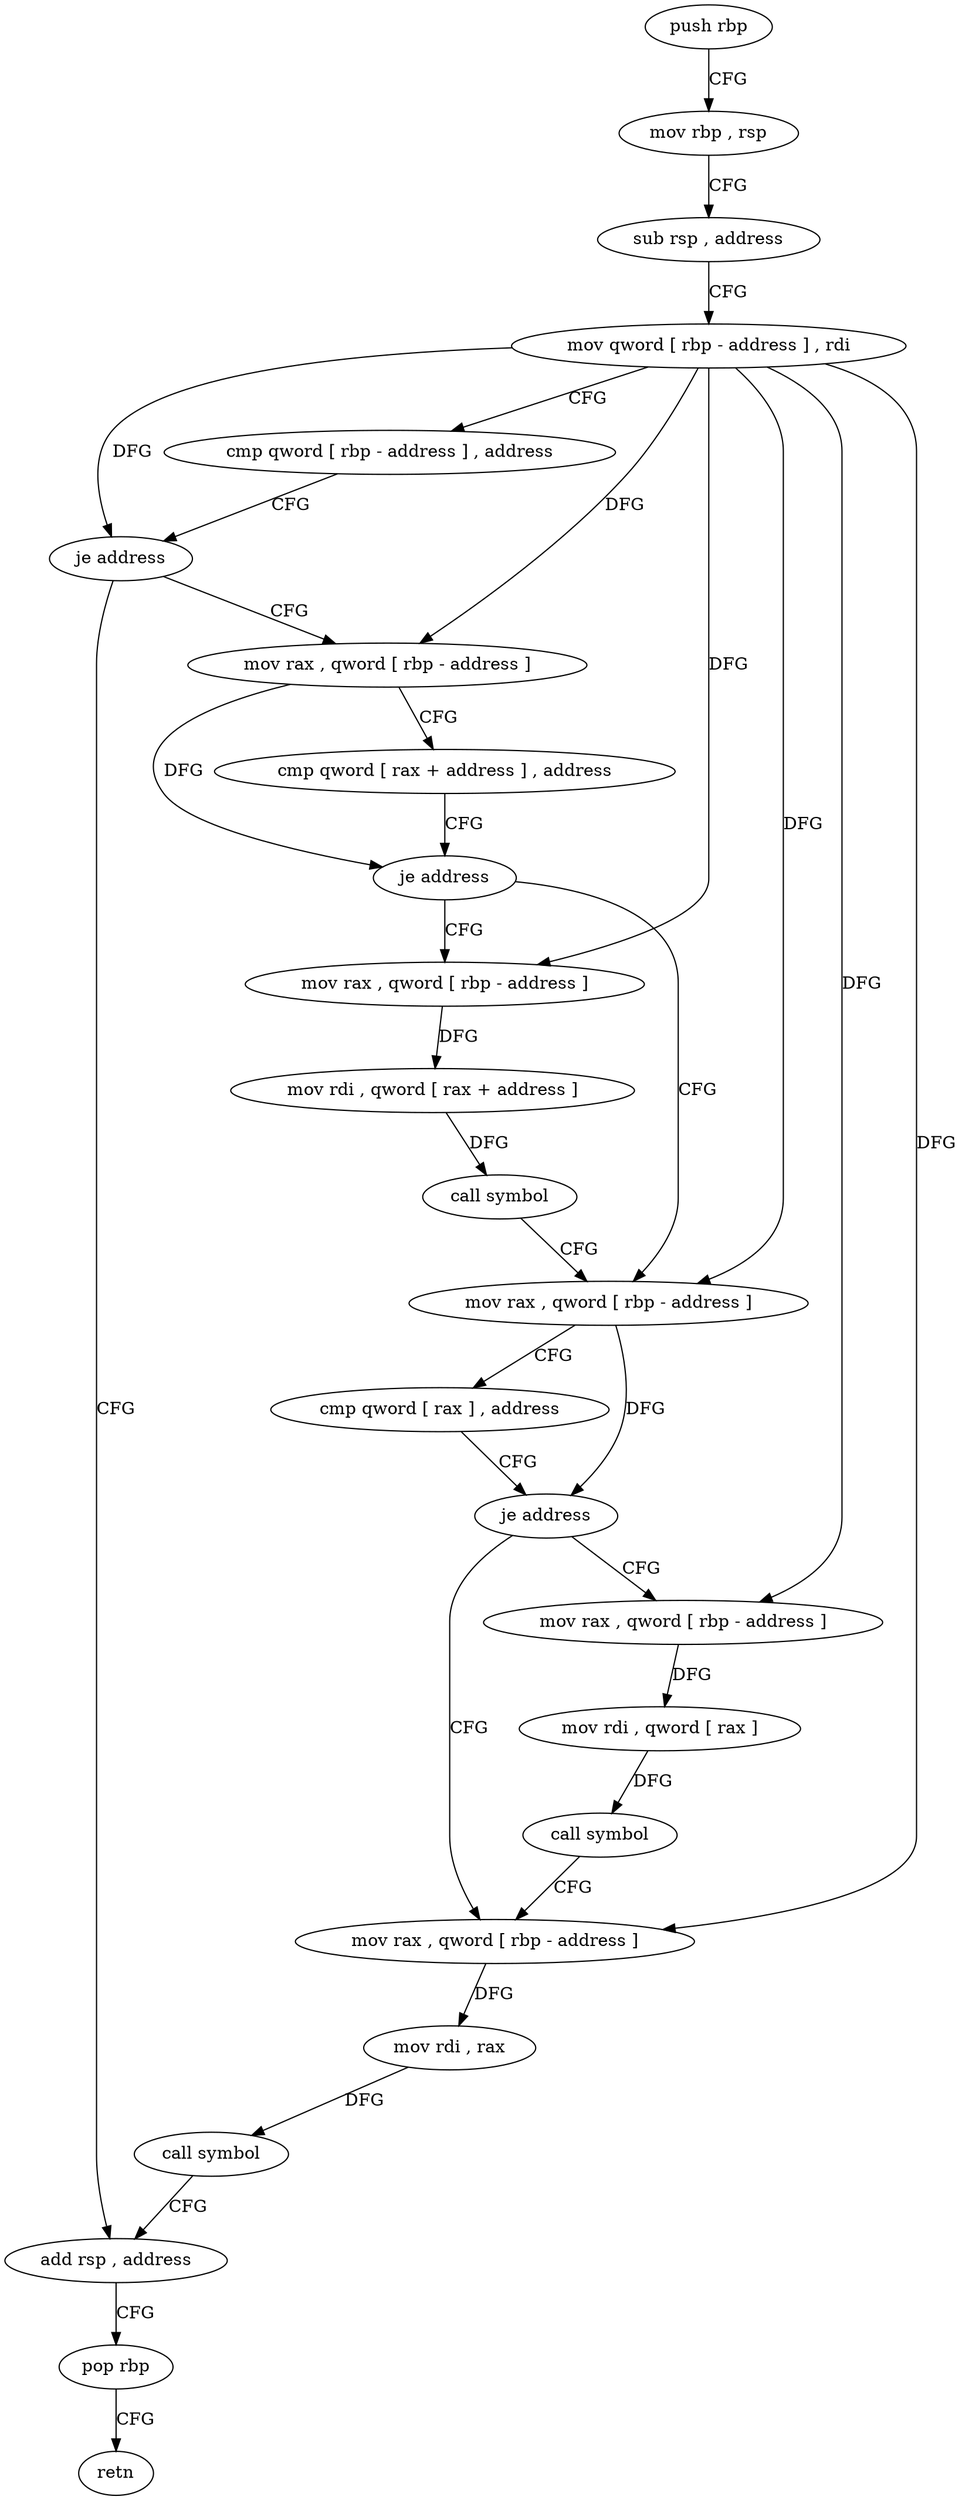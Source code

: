digraph "func" {
"172912" [label = "push rbp" ]
"172913" [label = "mov rbp , rsp" ]
"172916" [label = "sub rsp , address" ]
"172920" [label = "mov qword [ rbp - address ] , rdi" ]
"172924" [label = "cmp qword [ rbp - address ] , address" ]
"172929" [label = "je address" ]
"173001" [label = "add rsp , address" ]
"172935" [label = "mov rax , qword [ rbp - address ]" ]
"173005" [label = "pop rbp" ]
"173006" [label = "retn" ]
"172939" [label = "cmp qword [ rax + address ] , address" ]
"172944" [label = "je address" ]
"172963" [label = "mov rax , qword [ rbp - address ]" ]
"172950" [label = "mov rax , qword [ rbp - address ]" ]
"172967" [label = "cmp qword [ rax ] , address" ]
"172971" [label = "je address" ]
"172989" [label = "mov rax , qword [ rbp - address ]" ]
"172977" [label = "mov rax , qword [ rbp - address ]" ]
"172954" [label = "mov rdi , qword [ rax + address ]" ]
"172958" [label = "call symbol" ]
"172993" [label = "mov rdi , rax" ]
"172996" [label = "call symbol" ]
"172981" [label = "mov rdi , qword [ rax ]" ]
"172984" [label = "call symbol" ]
"172912" -> "172913" [ label = "CFG" ]
"172913" -> "172916" [ label = "CFG" ]
"172916" -> "172920" [ label = "CFG" ]
"172920" -> "172924" [ label = "CFG" ]
"172920" -> "172929" [ label = "DFG" ]
"172920" -> "172935" [ label = "DFG" ]
"172920" -> "172963" [ label = "DFG" ]
"172920" -> "172950" [ label = "DFG" ]
"172920" -> "172989" [ label = "DFG" ]
"172920" -> "172977" [ label = "DFG" ]
"172924" -> "172929" [ label = "CFG" ]
"172929" -> "173001" [ label = "CFG" ]
"172929" -> "172935" [ label = "CFG" ]
"173001" -> "173005" [ label = "CFG" ]
"172935" -> "172939" [ label = "CFG" ]
"172935" -> "172944" [ label = "DFG" ]
"173005" -> "173006" [ label = "CFG" ]
"172939" -> "172944" [ label = "CFG" ]
"172944" -> "172963" [ label = "CFG" ]
"172944" -> "172950" [ label = "CFG" ]
"172963" -> "172967" [ label = "CFG" ]
"172963" -> "172971" [ label = "DFG" ]
"172950" -> "172954" [ label = "DFG" ]
"172967" -> "172971" [ label = "CFG" ]
"172971" -> "172989" [ label = "CFG" ]
"172971" -> "172977" [ label = "CFG" ]
"172989" -> "172993" [ label = "DFG" ]
"172977" -> "172981" [ label = "DFG" ]
"172954" -> "172958" [ label = "DFG" ]
"172958" -> "172963" [ label = "CFG" ]
"172993" -> "172996" [ label = "DFG" ]
"172996" -> "173001" [ label = "CFG" ]
"172981" -> "172984" [ label = "DFG" ]
"172984" -> "172989" [ label = "CFG" ]
}
